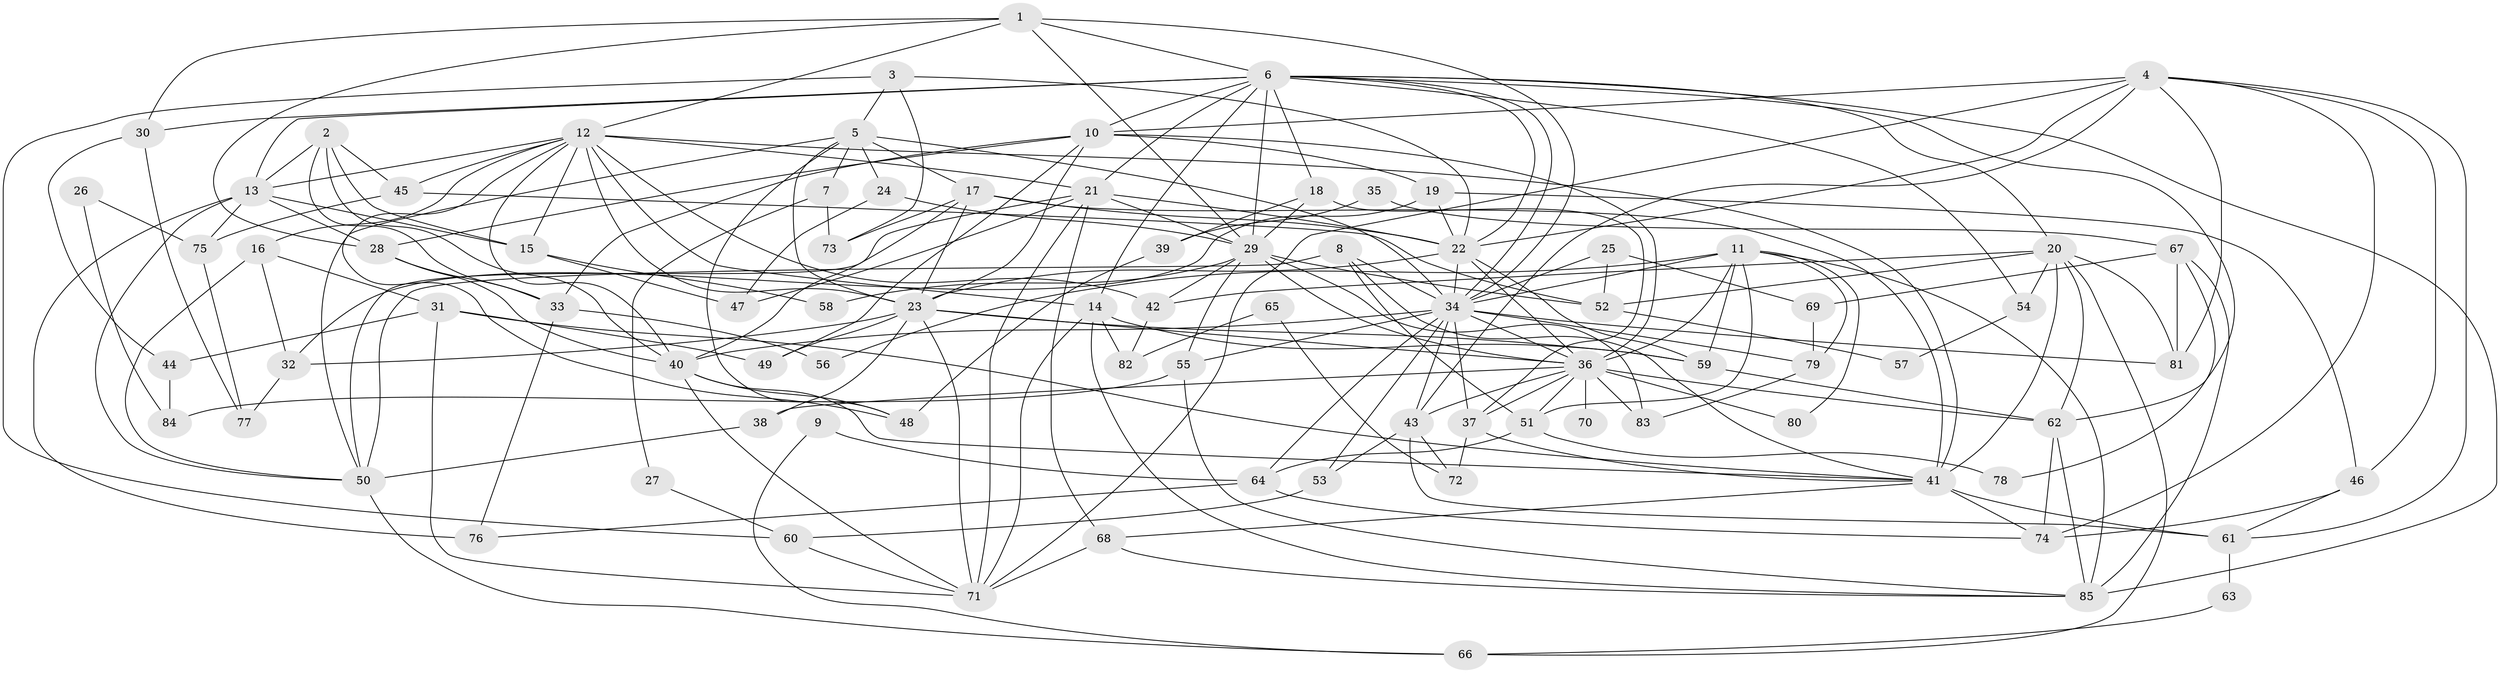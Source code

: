// original degree distribution, {4: 0.2714285714285714, 2: 0.16428571428571428, 5: 0.19285714285714287, 6: 0.06428571428571428, 3: 0.24285714285714285, 8: 0.02142857142857143, 7: 0.02857142857142857, 9: 0.007142857142857143, 10: 0.007142857142857143}
// Generated by graph-tools (version 1.1) at 2025/50/03/04/25 22:50:53]
// undirected, 85 vertices, 214 edges
graph export_dot {
  node [color=gray90,style=filled];
  1;
  2;
  3;
  4;
  5;
  6;
  7;
  8;
  9;
  10;
  11;
  12;
  13;
  14;
  15;
  16;
  17;
  18;
  19;
  20;
  21;
  22;
  23;
  24;
  25;
  26;
  27;
  28;
  29;
  30;
  31;
  32;
  33;
  34;
  35;
  36;
  37;
  38;
  39;
  40;
  41;
  42;
  43;
  44;
  45;
  46;
  47;
  48;
  49;
  50;
  51;
  52;
  53;
  54;
  55;
  56;
  57;
  58;
  59;
  60;
  61;
  62;
  63;
  64;
  65;
  66;
  67;
  68;
  69;
  70;
  71;
  72;
  73;
  74;
  75;
  76;
  77;
  78;
  79;
  80;
  81;
  82;
  83;
  84;
  85;
  1 -- 6 [weight=1.0];
  1 -- 12 [weight=1.0];
  1 -- 28 [weight=1.0];
  1 -- 29 [weight=1.0];
  1 -- 30 [weight=1.0];
  1 -- 34 [weight=1.0];
  2 -- 13 [weight=1.0];
  2 -- 15 [weight=1.0];
  2 -- 33 [weight=1.0];
  2 -- 40 [weight=1.0];
  2 -- 45 [weight=1.0];
  3 -- 5 [weight=1.0];
  3 -- 22 [weight=1.0];
  3 -- 60 [weight=1.0];
  3 -- 73 [weight=1.0];
  4 -- 10 [weight=1.0];
  4 -- 22 [weight=1.0];
  4 -- 43 [weight=1.0];
  4 -- 46 [weight=1.0];
  4 -- 61 [weight=1.0];
  4 -- 71 [weight=1.0];
  4 -- 74 [weight=1.0];
  4 -- 81 [weight=1.0];
  5 -- 7 [weight=1.0];
  5 -- 17 [weight=1.0];
  5 -- 23 [weight=1.0];
  5 -- 24 [weight=1.0];
  5 -- 34 [weight=1.0];
  5 -- 48 [weight=1.0];
  5 -- 50 [weight=1.0];
  6 -- 10 [weight=1.0];
  6 -- 13 [weight=1.0];
  6 -- 14 [weight=1.0];
  6 -- 18 [weight=1.0];
  6 -- 20 [weight=1.0];
  6 -- 21 [weight=1.0];
  6 -- 22 [weight=2.0];
  6 -- 29 [weight=2.0];
  6 -- 30 [weight=1.0];
  6 -- 34 [weight=1.0];
  6 -- 54 [weight=1.0];
  6 -- 62 [weight=1.0];
  6 -- 85 [weight=1.0];
  7 -- 27 [weight=1.0];
  7 -- 73 [weight=1.0];
  8 -- 34 [weight=5.0];
  8 -- 41 [weight=1.0];
  8 -- 50 [weight=1.0];
  8 -- 51 [weight=1.0];
  9 -- 64 [weight=1.0];
  9 -- 66 [weight=1.0];
  10 -- 19 [weight=1.0];
  10 -- 23 [weight=1.0];
  10 -- 28 [weight=1.0];
  10 -- 33 [weight=1.0];
  10 -- 36 [weight=2.0];
  10 -- 49 [weight=1.0];
  11 -- 34 [weight=1.0];
  11 -- 36 [weight=2.0];
  11 -- 51 [weight=1.0];
  11 -- 56 [weight=1.0];
  11 -- 59 [weight=1.0];
  11 -- 79 [weight=1.0];
  11 -- 80 [weight=1.0];
  11 -- 85 [weight=1.0];
  12 -- 13 [weight=1.0];
  12 -- 14 [weight=1.0];
  12 -- 15 [weight=1.0];
  12 -- 16 [weight=1.0];
  12 -- 21 [weight=1.0];
  12 -- 23 [weight=1.0];
  12 -- 40 [weight=1.0];
  12 -- 41 [weight=1.0];
  12 -- 42 [weight=1.0];
  12 -- 45 [weight=1.0];
  12 -- 48 [weight=1.0];
  13 -- 15 [weight=1.0];
  13 -- 28 [weight=2.0];
  13 -- 50 [weight=1.0];
  13 -- 75 [weight=1.0];
  13 -- 76 [weight=1.0];
  14 -- 59 [weight=1.0];
  14 -- 71 [weight=1.0];
  14 -- 82 [weight=1.0];
  14 -- 85 [weight=1.0];
  15 -- 47 [weight=1.0];
  15 -- 58 [weight=1.0];
  16 -- 31 [weight=1.0];
  16 -- 32 [weight=1.0];
  16 -- 50 [weight=1.0];
  17 -- 22 [weight=1.0];
  17 -- 23 [weight=1.0];
  17 -- 40 [weight=1.0];
  17 -- 41 [weight=1.0];
  17 -- 73 [weight=1.0];
  18 -- 29 [weight=1.0];
  18 -- 37 [weight=1.0];
  18 -- 39 [weight=1.0];
  19 -- 22 [weight=1.0];
  19 -- 32 [weight=1.0];
  19 -- 46 [weight=1.0];
  20 -- 41 [weight=1.0];
  20 -- 42 [weight=1.0];
  20 -- 52 [weight=1.0];
  20 -- 54 [weight=1.0];
  20 -- 62 [weight=1.0];
  20 -- 66 [weight=1.0];
  20 -- 81 [weight=1.0];
  21 -- 22 [weight=1.0];
  21 -- 29 [weight=1.0];
  21 -- 47 [weight=1.0];
  21 -- 50 [weight=1.0];
  21 -- 68 [weight=1.0];
  21 -- 71 [weight=1.0];
  22 -- 23 [weight=1.0];
  22 -- 34 [weight=1.0];
  22 -- 36 [weight=1.0];
  22 -- 59 [weight=2.0];
  23 -- 32 [weight=1.0];
  23 -- 36 [weight=1.0];
  23 -- 38 [weight=1.0];
  23 -- 49 [weight=1.0];
  23 -- 59 [weight=1.0];
  23 -- 71 [weight=1.0];
  24 -- 29 [weight=2.0];
  24 -- 47 [weight=1.0];
  25 -- 34 [weight=1.0];
  25 -- 52 [weight=1.0];
  25 -- 69 [weight=1.0];
  26 -- 75 [weight=1.0];
  26 -- 84 [weight=1.0];
  27 -- 60 [weight=1.0];
  28 -- 33 [weight=1.0];
  28 -- 40 [weight=1.0];
  29 -- 36 [weight=1.0];
  29 -- 42 [weight=1.0];
  29 -- 52 [weight=1.0];
  29 -- 55 [weight=1.0];
  29 -- 58 [weight=1.0];
  29 -- 83 [weight=1.0];
  30 -- 44 [weight=1.0];
  30 -- 77 [weight=1.0];
  31 -- 41 [weight=1.0];
  31 -- 44 [weight=1.0];
  31 -- 49 [weight=1.0];
  31 -- 71 [weight=1.0];
  32 -- 77 [weight=1.0];
  33 -- 56 [weight=1.0];
  33 -- 76 [weight=1.0];
  34 -- 36 [weight=1.0];
  34 -- 37 [weight=1.0];
  34 -- 40 [weight=1.0];
  34 -- 43 [weight=1.0];
  34 -- 53 [weight=1.0];
  34 -- 55 [weight=1.0];
  34 -- 64 [weight=1.0];
  34 -- 79 [weight=1.0];
  34 -- 81 [weight=1.0];
  35 -- 39 [weight=1.0];
  35 -- 67 [weight=1.0];
  36 -- 37 [weight=1.0];
  36 -- 38 [weight=2.0];
  36 -- 43 [weight=1.0];
  36 -- 51 [weight=1.0];
  36 -- 62 [weight=1.0];
  36 -- 70 [weight=2.0];
  36 -- 80 [weight=1.0];
  36 -- 83 [weight=1.0];
  37 -- 41 [weight=1.0];
  37 -- 72 [weight=1.0];
  38 -- 50 [weight=1.0];
  39 -- 48 [weight=1.0];
  40 -- 41 [weight=1.0];
  40 -- 48 [weight=1.0];
  40 -- 71 [weight=1.0];
  41 -- 61 [weight=1.0];
  41 -- 68 [weight=1.0];
  41 -- 74 [weight=1.0];
  42 -- 82 [weight=1.0];
  43 -- 53 [weight=1.0];
  43 -- 61 [weight=1.0];
  43 -- 72 [weight=1.0];
  44 -- 84 [weight=1.0];
  45 -- 52 [weight=1.0];
  45 -- 75 [weight=1.0];
  46 -- 61 [weight=1.0];
  46 -- 74 [weight=1.0];
  50 -- 66 [weight=1.0];
  51 -- 64 [weight=1.0];
  51 -- 78 [weight=1.0];
  52 -- 57 [weight=1.0];
  53 -- 60 [weight=1.0];
  54 -- 57 [weight=1.0];
  55 -- 84 [weight=1.0];
  55 -- 85 [weight=1.0];
  59 -- 62 [weight=1.0];
  60 -- 71 [weight=1.0];
  61 -- 63 [weight=1.0];
  62 -- 74 [weight=1.0];
  62 -- 85 [weight=1.0];
  63 -- 66 [weight=1.0];
  64 -- 74 [weight=1.0];
  64 -- 76 [weight=1.0];
  65 -- 72 [weight=1.0];
  65 -- 82 [weight=1.0];
  67 -- 69 [weight=1.0];
  67 -- 78 [weight=1.0];
  67 -- 81 [weight=1.0];
  67 -- 85 [weight=1.0];
  68 -- 71 [weight=1.0];
  68 -- 85 [weight=1.0];
  69 -- 79 [weight=1.0];
  75 -- 77 [weight=1.0];
  79 -- 83 [weight=1.0];
}
